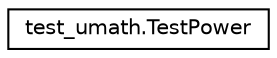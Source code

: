 digraph "Graphical Class Hierarchy"
{
 // LATEX_PDF_SIZE
  edge [fontname="Helvetica",fontsize="10",labelfontname="Helvetica",labelfontsize="10"];
  node [fontname="Helvetica",fontsize="10",shape=record];
  rankdir="LR";
  Node0 [label="test_umath.TestPower",height=0.2,width=0.4,color="black", fillcolor="white", style="filled",URL="$classtest__umath_1_1TestPower.html",tooltip=" "];
}
